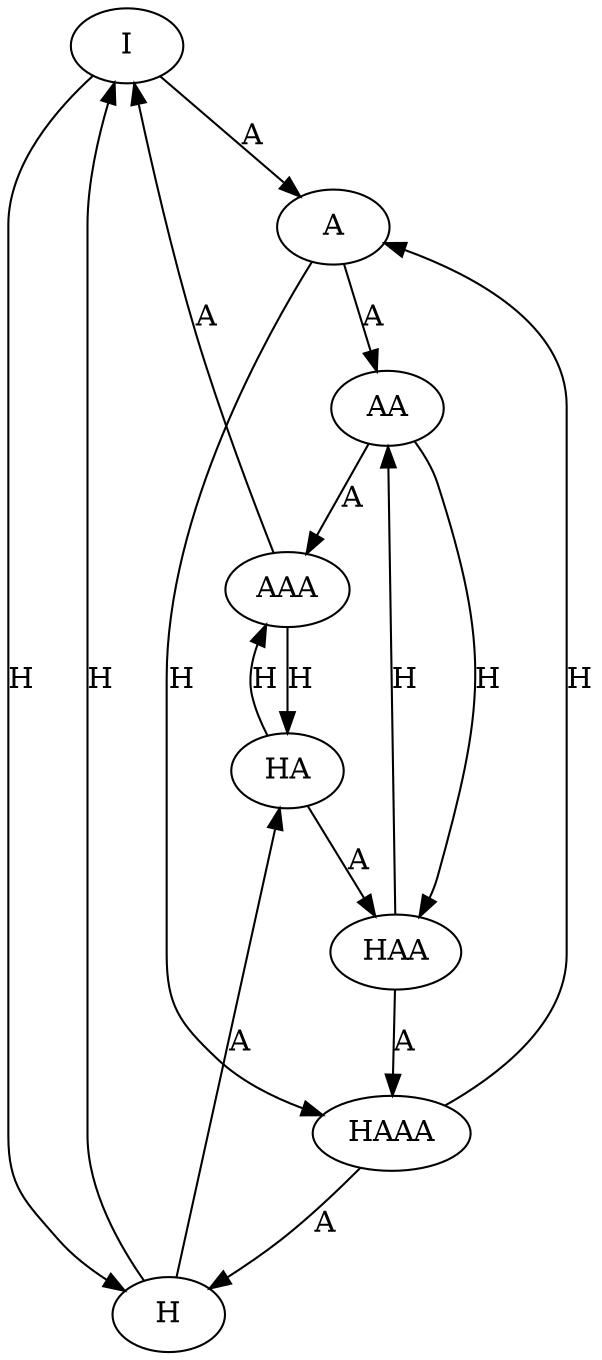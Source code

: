 digraph g {
  I -> A [label = A];
  I -> H [label = H];
  A -> AA [label = A];
  A -> HAAA [label = H];
  AA -> AAA [label = A];
  AA -> HAA [label = H];
  AAA -> I [label = A];
  AAA -> HA [label = H];
  H -> HA [label = A];
  H -> I [label = H];
  HA -> HAA [label = A];
  HA -> AAA [label = H];
  HAA -> HAAA [label = A];
  HAA -> AA [label = H];
  HAAA -> H [label = A];
  HAAA -> A [label = H];
}
